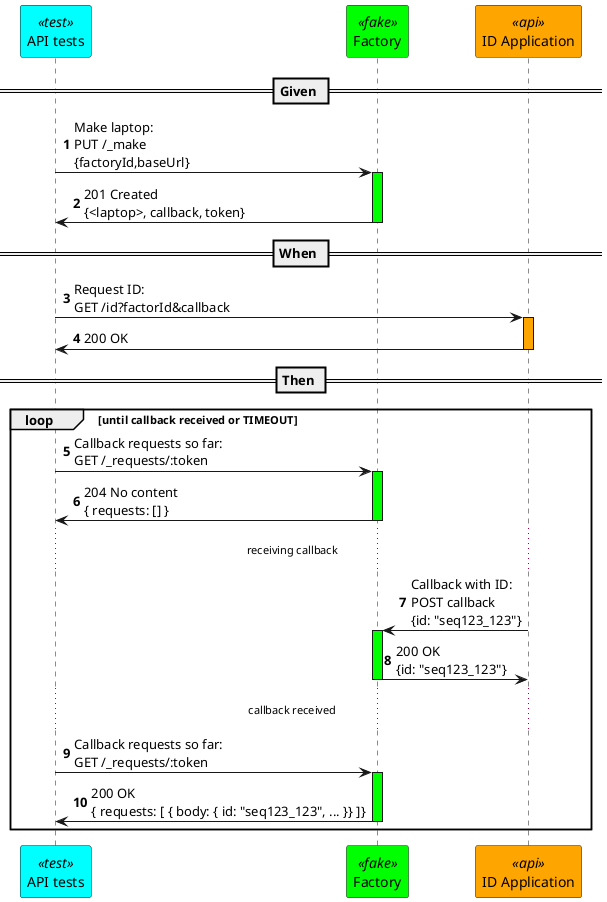 @startuml 01_positive

skinparam participant {
    backgroundColor<<test>> Aqua
    backgroundColor<<fake>> Lime
    backgroundColor<<api>> Orange
}

participant "API tests" as API <<test>> order 10
participant "Factory" as Factory <<fake>> order 20
participant "ID Application" as ID <<api>> order 30

autonumber

== Given ==

API -> Factory : Make laptop:\nPUT /_make\n{factoryId,baseUrl}
activate Factory #Lime
Factory -> API : 201 Created\n{<laptop>, callback, token}
deactivate Factory

== When ==

API -> ID : Request ID:\nGET /id?factorId&callback
activate ID #Orange
ID -> API : 200 OK
deactivate ID

== Then ==

loop until callback received or TIMEOUT
    API -> Factory : Callback requests so far:\nGET /_requests/:token
    activate Factory #Lime
    Factory -> API : 204 No content\n{ requests: [] }
    deactivate Factory

    ...receiving callback...
    ID -> Factory : Callback with ID:\nPOST callback\n{id: "seq123_123"}
    activate Factory #Lime
    Factory -> ID : 200 OK\n{id: "seq123_123"}
    deactivate Factory
    ...callback received...

    API -> Factory : Callback requests so far:\nGET /_requests/:token
    activate Factory #Lime
    Factory -> API : 200 OK\n{ requests: [ { body: { id: "seq123_123", ... }} ]}
    deactivate Factory
end
@enduml

